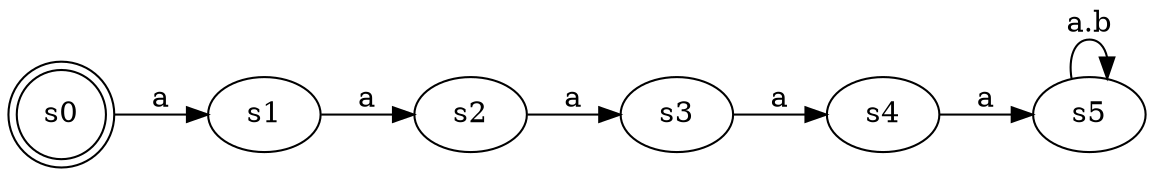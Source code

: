 digraph BinDelay { 
  rankdir="LR"
  s0 [ shape="doublecircle" ]
  s0->s1 [
    label= "a"
  ] ;
  s1->s2 [
    label= "a"
  ] ;
  s2->s3 [
    label= "a"
  ] ;
  s3->s4 [
    label= "a"
  ] ;
  s4->s5 [
    label= "a"
  ] ;
  s5->s5 [
    label= "a.b"
  ] ;
}

